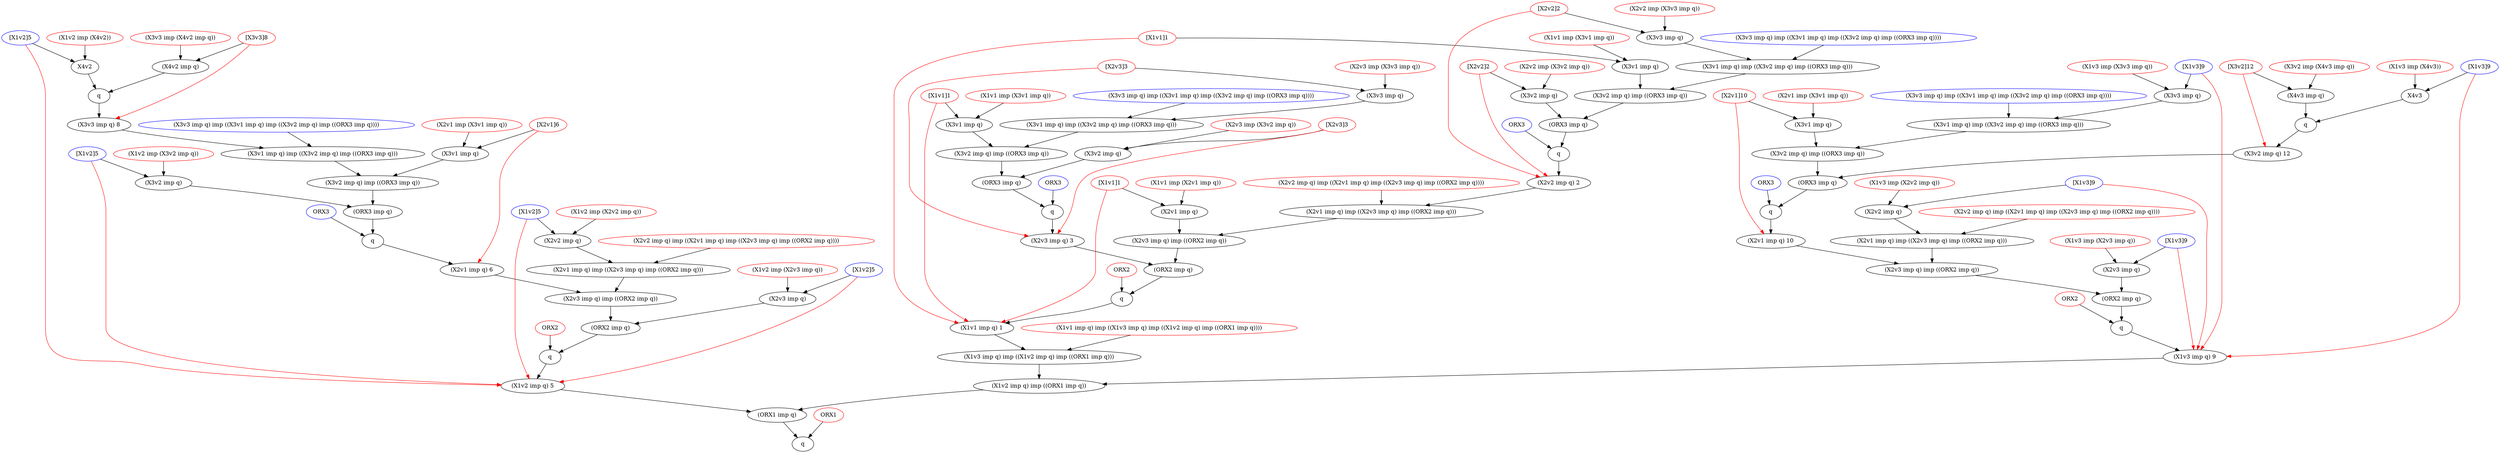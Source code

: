 digraph ArvoreProvaG3_com_branches_oloridos {
1 [color=red, label="[X1v1]1"];
2 [color=red, label="(X1v1 imp (X2v1 imp q))"];
3 [label="(X2v1 imp q)"];
1 -> 3;
2 -> 3;
5 [color=red, label="[X1v1]1"];
6 [color=red, label="(X1v1 imp (X3v1 imp q))"];
7 [label="(X3v1 imp q)"];
5 -> 7;
6 -> 7;
9 [color=red, label="[X2v2]2"];
10 [color=red, label="(X2v2 imp (X3v2 imp q))"];
11 [label="(X3v2 imp q)"];
9 -> 11;
10 -> 11;
13 [color=red, label="[X2v2]2"];
14 [color=red, label="(X2v2 imp (X3v3 imp q))"];
15 [label="(X3v3 imp q)"];
13 -> 15;
14 -> 15;
16 [label="(ORX3 imp q)"];
17 -> 16;
11 -> 16;
17 [label="(X3v2 imp q) imp ((ORX3 imp q))"];
17 [label="(X3v2 imp q) imp ((ORX3 imp q))"];
18 -> 17;
7 -> 17;
18 [label="(X3v1 imp q) imp ((X3v2 imp q) imp ((ORX3 imp q)))"];
18 [label="(X3v1 imp q) imp ((X3v2 imp q) imp ((ORX3 imp q)))"];
19 [color=blue, label="(X3v3 imp q) imp ((X3v1 imp q) imp ((X3v2 imp q) imp ((ORX3 imp q))))"];
19 -> 18;
15 -> 18;
20 [color=blue, label=ORX3];
21 [label=q];
20 -> 21;
16 -> 21;
22 [label="(X2v2 imp q) 2"];
21 -> 22;
23 [color=red, label="[X1v1]1"];
24 [color=red, label="(X1v1 imp (X3v1 imp q))"];
25 [label="(X3v1 imp q)"];
23 -> 25;
24 -> 25;
27 [color=red, label="[X2v3]3"];
28 [color=red, label="(X2v3 imp (X3v2 imp q))"];
29 [label="(X3v2 imp q)"];
27 -> 29;
28 -> 29;
30 [color=red, label="[X2v3]3"];
31 [color=red, label="(X2v3 imp (X3v3 imp q))"];
32 [label="(X3v3 imp q)"];
30 -> 32;
31 -> 32;
34 [label="(ORX3 imp q)"];
35 -> 34;
29 -> 34;
35 [label="(X3v2 imp q) imp ((ORX3 imp q))"];
35 [label="(X3v2 imp q) imp ((ORX3 imp q))"];
36 -> 35;
25 -> 35;
36 [label="(X3v1 imp q) imp ((X3v2 imp q) imp ((ORX3 imp q)))"];
36 [label="(X3v1 imp q) imp ((X3v2 imp q) imp ((ORX3 imp q)))"];
37 [color=blue, label="(X3v3 imp q) imp ((X3v1 imp q) imp ((X3v2 imp q) imp ((ORX3 imp q))))"];
37 -> 36;
32 -> 36;
38 [color=blue, label=ORX3];
39 [label=q];
38 -> 39;
34 -> 39;
40 [label="(X2v3 imp q) 3"];
39 -> 40;
41 [label="(ORX2 imp q)"];
42 -> 41;
40 -> 41;
42 [label="(X2v3 imp q) imp ((ORX2 imp q))"];
42 [label="(X2v3 imp q) imp ((ORX2 imp q))"];
43 -> 42;
3 -> 42;
43 [label="(X2v1 imp q) imp ((X2v3 imp q) imp ((ORX2 imp q)))"];
43 [label="(X2v1 imp q) imp ((X2v3 imp q) imp ((ORX2 imp q)))"];
44 [color=red, label="(X2v2 imp q) imp ((X2v1 imp q) imp ((X2v3 imp q) imp ((ORX2 imp q))))"];
44 -> 43;
22 -> 43;
45 [color=red, label=ORX2];
46 [label=q];
45 -> 46;
41 -> 46;
47 [label="(X1v1 imp q) 1"];
46 -> 47;
48 [color=red, label="[X2v1]6"];
49 [color=red, label="(X2v1 imp (X3v1 imp q))"];
50 [label="(X3v1 imp q)"];
48 -> 50;
49 -> 50;
52 [color=blue, label="[X1v2]5"];
53 [color=red, label="(X1v2 imp (X3v2 imp q))"];
54 [label="(X3v2 imp q)"];
52 -> 54;
53 -> 54;
56 [color=blue, label="[X1v2]5"];
57 [color=red, label="(X1v2 imp (X4v2))"];
58 [label=X4v2];
56 -> 58;
57 -> 58;
62 [label=q];
63 [label="(X3v3 imp q) 8"];
61 [label="(X4v2 imp q)"];
59 [color=red, label="[X3v3]8"];
60 [color=red, label="(X3v3 imp (X4v2 imp q))"];
59 -> 61;
60 -> 61;
58 -> 62;
61 -> 62;
62 -> 63;
64 [label="(ORX3 imp q)"];
65 -> 64;
54 -> 64;
65 [label="(X3v2 imp q) imp ((ORX3 imp q))"];
65 [label="(X3v2 imp q) imp ((ORX3 imp q))"];
66 -> 65;
50 -> 65;
66 [label="(X3v1 imp q) imp ((X3v2 imp q) imp ((ORX3 imp q)))"];
66 [label="(X3v1 imp q) imp ((X3v2 imp q) imp ((ORX3 imp q)))"];
67 [color=blue, label="(X3v3 imp q) imp ((X3v1 imp q) imp ((X3v2 imp q) imp ((ORX3 imp q))))"];
67 -> 66;
63 -> 66;
68 [color=blue, label=ORX3];
69 [label=q];
68 -> 69;
64 -> 69;
70 [label="(X2v1 imp q) 6"];
69 -> 70;
71 [color=blue, label="[X1v2]5"];
72 [color=red, label="(X1v2 imp (X2v2 imp q))"];
73 [label="(X2v2 imp q)"];
71 -> 73;
72 -> 73;
75 [color=blue, label="[X1v2]5"];
76 [color=red, label="(X1v2 imp (X2v3 imp q))"];
77 [label="(X2v3 imp q)"];
75 -> 77;
76 -> 77;
78 [label="(ORX2 imp q)"];
79 -> 78;
77 -> 78;
79 [label="(X2v3 imp q) imp ((ORX2 imp q))"];
79 [label="(X2v3 imp q) imp ((ORX2 imp q))"];
80 -> 79;
70 -> 79;
80 [label="(X2v1 imp q) imp ((X2v3 imp q) imp ((ORX2 imp q)))"];
80 [label="(X2v1 imp q) imp ((X2v3 imp q) imp ((ORX2 imp q)))"];
81 [color=red, label="(X2v2 imp q) imp ((X2v1 imp q) imp ((X2v3 imp q) imp ((ORX2 imp q))))"];
81 -> 80;
73 -> 80;
82 [color=red, label=ORX2];
83 [label=q];
82 -> 83;
78 -> 83;
84 [label="(X1v2 imp q) 5"];
83 -> 84;
85 [color=red, label="[X2v1]10"];
86 [color=red, label="(X2v1 imp (X3v1 imp q))"];
87 [label="(X3v1 imp q)"];
85 -> 87;
86 -> 87;
89 [color=blue, label="[X1v3]9"];
90 [color=red, label="(X1v3 imp (X4v3))"];
91 [label=X4v3];
89 -> 91;
90 -> 91;
95 [label=q];
96 [label="(X3v2 imp q) 12"];
94 [label="(X4v3 imp q)"];
92 [color=red, label="[X3v2]12"];
93 [color=red, label="(X3v2 imp (X4v3 imp q))"];
92 -> 94;
93 -> 94;
91 -> 95;
94 -> 95;
95 -> 96;
97 [color=blue, label="[X1v3]9"];
98 [color=red, label="(X1v3 imp (X3v3 imp q))"];
99 [label="(X3v3 imp q)"];
97 -> 99;
98 -> 99;
101 [label="(ORX3 imp q)"];
102 -> 101;
96 -> 101;
102 [label="(X3v2 imp q) imp ((ORX3 imp q))"];
102 [label="(X3v2 imp q) imp ((ORX3 imp q))"];
103 -> 102;
87 -> 102;
103 [label="(X3v1 imp q) imp ((X3v2 imp q) imp ((ORX3 imp q)))"];
103 [label="(X3v1 imp q) imp ((X3v2 imp q) imp ((ORX3 imp q)))"];
104 [color=blue, label="(X3v3 imp q) imp ((X3v1 imp q) imp ((X3v2 imp q) imp ((ORX3 imp q))))"];
104 -> 103;
99 -> 103;
105 [color=blue, label=ORX3];
106 [label=q];
105 -> 106;
101 -> 106;
107 [label="(X2v1 imp q) 10"];
106 -> 107;
108 [color=blue, label="[X1v3]9"];
109 [color=red, label="(X1v3 imp (X2v2 imp q))"];
110 [label="(X2v2 imp q)"];
108 -> 110;
109 -> 110;
111 [color=blue, label="[X1v3]9"];
112 [color=red, label="(X1v3 imp (X2v3 imp q))"];
113 [label="(X2v3 imp q)"];
111 -> 113;
112 -> 113;
115 [label="(ORX2 imp q)"];
116 -> 115;
113 -> 115;
116 [label="(X2v3 imp q) imp ((ORX2 imp q))"];
116 [label="(X2v3 imp q) imp ((ORX2 imp q))"];
117 -> 116;
107 -> 116;
117 [label="(X2v1 imp q) imp ((X2v3 imp q) imp ((ORX2 imp q)))"];
117 [label="(X2v1 imp q) imp ((X2v3 imp q) imp ((ORX2 imp q)))"];
118 [color=red, label="(X2v2 imp q) imp ((X2v1 imp q) imp ((X2v3 imp q) imp ((ORX2 imp q))))"];
118 -> 117;
110 -> 117;
119 [color=red, label=ORX2];
120 [label=q];
119 -> 120;
115 -> 120;
121 [label="(X1v3 imp q) 9"];
120 -> 121;
122 [label="(ORX1 imp q)"];
123 -> 122;
84 -> 122;
123 [label="(X1v2 imp q) imp ((ORX1 imp q))"];
123 [label="(X1v2 imp q) imp ((ORX1 imp q))"];
124 -> 123;
121 -> 123;
124 [label="(X1v3 imp q) imp ((X1v2 imp q) imp ((ORX1 imp q)))"];
124 [label="(X1v3 imp q) imp ((X1v2 imp q) imp ((ORX1 imp q)))"];
125 [color=red, label="(X1v1 imp q) imp ((X1v3 imp q) imp ((X1v2 imp q) imp ((ORX1 imp q))))"];
125 -> 124;
47 -> 124;
126 [color=red, label=ORX1];
127 [label=q];
126 -> 127;
122 -> 127;
85 -> 107  [color=red];
92 -> 96  [color=red];
23 -> 47  [color=red];
1 -> 47  [color=red];
5 -> 47  [color=red];
27 -> 40  [color=red];
30 -> 40  [color=red];
13 -> 22  [color=red];
9 -> 22  [color=red];
56 -> 84  [color=red];
52 -> 84  [color=red];
75 -> 84  [color=red];
71 -> 84  [color=red];
48 -> 70  [color=red];
89 -> 121  [color=red];
111 -> 121  [color=red];
108 -> 121  [color=red];
97 -> 121  [color=red];
59 -> 63  [color=red];
}
